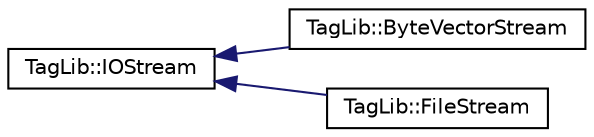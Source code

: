 digraph "Graphical Class Hierarchy"
{
  edge [fontname="Helvetica",fontsize="10",labelfontname="Helvetica",labelfontsize="10"];
  node [fontname="Helvetica",fontsize="10",shape=record];
  rankdir="LR";
  Node1 [label="TagLib::IOStream",height=0.2,width=0.4,color="black", fillcolor="white", style="filled",URL="$class_tag_lib_1_1_i_o_stream.html",tooltip="An abstract class that provides operations on a sequence of bytes. "];
  Node1 -> Node2 [dir="back",color="midnightblue",fontsize="10",style="solid",fontname="Helvetica"];
  Node2 [label="TagLib::ByteVectorStream",height=0.2,width=0.4,color="black", fillcolor="white", style="filled",URL="$class_tag_lib_1_1_byte_vector_stream.html",tooltip="In-memory Stream class using ByteVector for its storage. "];
  Node1 -> Node3 [dir="back",color="midnightblue",fontsize="10",style="solid",fontname="Helvetica"];
  Node3 [label="TagLib::FileStream",height=0.2,width=0.4,color="black", fillcolor="white", style="filled",URL="$class_tag_lib_1_1_file_stream.html",tooltip="A file class with some useful methods for tag manipulation. "];
}
